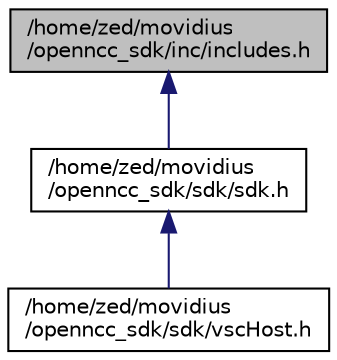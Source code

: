 digraph "/home/zed/movidius/openncc_sdk/inc/includes.h"
{
  edge [fontname="Helvetica",fontsize="10",labelfontname="Helvetica",labelfontsize="10"];
  node [fontname="Helvetica",fontsize="10",shape=record];
  Node22 [label="/home/zed/movidius\l/openncc_sdk/inc/includes.h",height=0.2,width=0.4,color="black", fillcolor="grey75", style="filled", fontcolor="black"];
  Node22 -> Node23 [dir="back",color="midnightblue",fontsize="10",style="solid",fontname="Helvetica"];
  Node23 [label="/home/zed/movidius\l/openncc_sdk/sdk/sdk.h",height=0.2,width=0.4,color="black", fillcolor="white", style="filled",URL="$sdk_8h.html"];
  Node23 -> Node24 [dir="back",color="midnightblue",fontsize="10",style="solid",fontname="Helvetica"];
  Node24 [label="/home/zed/movidius\l/openncc_sdk/sdk/vscHost.h",height=0.2,width=0.4,color="black", fillcolor="white", style="filled",URL="$vsc_host_8h.html"];
}
